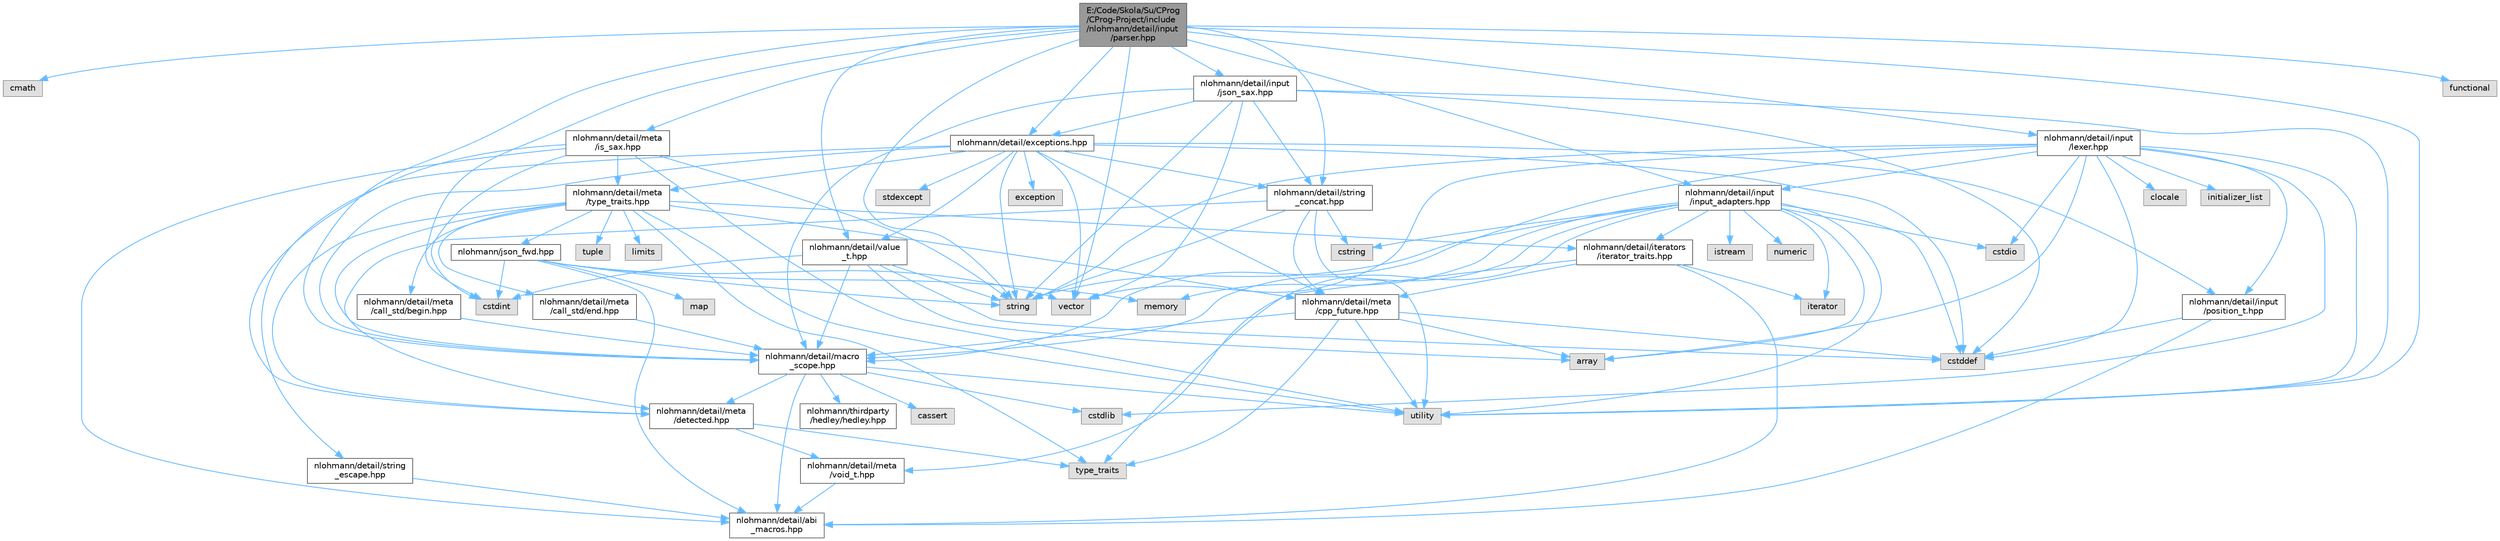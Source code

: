 digraph "E:/Code/Skola/Su/CProg/CProg-Project/include/nlohmann/detail/input/parser.hpp"
{
 // LATEX_PDF_SIZE
  bgcolor="transparent";
  edge [fontname=Helvetica,fontsize=10,labelfontname=Helvetica,labelfontsize=10];
  node [fontname=Helvetica,fontsize=10,shape=box,height=0.2,width=0.4];
  Node1 [id="Node000001",label="E:/Code/Skola/Su/CProg\l/CProg-Project/include\l/nlohmann/detail/input\l/parser.hpp",height=0.2,width=0.4,color="gray40", fillcolor="grey60", style="filled", fontcolor="black",tooltip=" "];
  Node1 -> Node2 [id="edge115_Node000001_Node000002",color="steelblue1",style="solid",tooltip=" "];
  Node2 [id="Node000002",label="cmath",height=0.2,width=0.4,color="grey60", fillcolor="#E0E0E0", style="filled",tooltip=" "];
  Node1 -> Node3 [id="edge116_Node000001_Node000003",color="steelblue1",style="solid",tooltip=" "];
  Node3 [id="Node000003",label="cstdint",height=0.2,width=0.4,color="grey60", fillcolor="#E0E0E0", style="filled",tooltip=" "];
  Node1 -> Node4 [id="edge117_Node000001_Node000004",color="steelblue1",style="solid",tooltip=" "];
  Node4 [id="Node000004",label="functional",height=0.2,width=0.4,color="grey60", fillcolor="#E0E0E0", style="filled",tooltip=" "];
  Node1 -> Node5 [id="edge118_Node000001_Node000005",color="steelblue1",style="solid",tooltip=" "];
  Node5 [id="Node000005",label="string",height=0.2,width=0.4,color="grey60", fillcolor="#E0E0E0", style="filled",tooltip=" "];
  Node1 -> Node6 [id="edge119_Node000001_Node000006",color="steelblue1",style="solid",tooltip=" "];
  Node6 [id="Node000006",label="utility",height=0.2,width=0.4,color="grey60", fillcolor="#E0E0E0", style="filled",tooltip=" "];
  Node1 -> Node7 [id="edge120_Node000001_Node000007",color="steelblue1",style="solid",tooltip=" "];
  Node7 [id="Node000007",label="vector",height=0.2,width=0.4,color="grey60", fillcolor="#E0E0E0", style="filled",tooltip=" "];
  Node1 -> Node8 [id="edge121_Node000001_Node000008",color="steelblue1",style="solid",tooltip=" "];
  Node8 [id="Node000008",label="nlohmann/detail/exceptions.hpp",height=0.2,width=0.4,color="grey40", fillcolor="white", style="filled",URL="$exceptions_8hpp.html",tooltip=" "];
  Node8 -> Node9 [id="edge122_Node000008_Node000009",color="steelblue1",style="solid",tooltip=" "];
  Node9 [id="Node000009",label="cstddef",height=0.2,width=0.4,color="grey60", fillcolor="#E0E0E0", style="filled",tooltip=" "];
  Node8 -> Node10 [id="edge123_Node000008_Node000010",color="steelblue1",style="solid",tooltip=" "];
  Node10 [id="Node000010",label="exception",height=0.2,width=0.4,color="grey60", fillcolor="#E0E0E0", style="filled",tooltip=" "];
  Node8 -> Node11 [id="edge124_Node000008_Node000011",color="steelblue1",style="solid",tooltip=" "];
  Node11 [id="Node000011",label="stdexcept",height=0.2,width=0.4,color="grey60", fillcolor="#E0E0E0", style="filled",tooltip=" "];
  Node8 -> Node5 [id="edge125_Node000008_Node000005",color="steelblue1",style="solid",tooltip=" "];
  Node8 -> Node7 [id="edge126_Node000008_Node000007",color="steelblue1",style="solid",tooltip=" "];
  Node8 -> Node12 [id="edge127_Node000008_Node000012",color="steelblue1",style="solid",tooltip=" "];
  Node12 [id="Node000012",label="nlohmann/detail/value\l_t.hpp",height=0.2,width=0.4,color="grey40", fillcolor="white", style="filled",URL="$value__t_8hpp.html",tooltip=" "];
  Node12 -> Node13 [id="edge128_Node000012_Node000013",color="steelblue1",style="solid",tooltip=" "];
  Node13 [id="Node000013",label="array",height=0.2,width=0.4,color="grey60", fillcolor="#E0E0E0", style="filled",tooltip=" "];
  Node12 -> Node9 [id="edge129_Node000012_Node000009",color="steelblue1",style="solid",tooltip=" "];
  Node12 -> Node3 [id="edge130_Node000012_Node000003",color="steelblue1",style="solid",tooltip=" "];
  Node12 -> Node5 [id="edge131_Node000012_Node000005",color="steelblue1",style="solid",tooltip=" "];
  Node12 -> Node14 [id="edge132_Node000012_Node000014",color="steelblue1",style="solid",tooltip=" "];
  Node14 [id="Node000014",label="nlohmann/detail/macro\l_scope.hpp",height=0.2,width=0.4,color="grey40", fillcolor="white", style="filled",URL="$macro__scope_8hpp.html",tooltip=" "];
  Node14 -> Node6 [id="edge133_Node000014_Node000006",color="steelblue1",style="solid",tooltip=" "];
  Node14 -> Node15 [id="edge134_Node000014_Node000015",color="steelblue1",style="solid",tooltip=" "];
  Node15 [id="Node000015",label="nlohmann/detail/meta\l/detected.hpp",height=0.2,width=0.4,color="grey40", fillcolor="white", style="filled",URL="$detected_8hpp.html",tooltip=" "];
  Node15 -> Node16 [id="edge135_Node000015_Node000016",color="steelblue1",style="solid",tooltip=" "];
  Node16 [id="Node000016",label="type_traits",height=0.2,width=0.4,color="grey60", fillcolor="#E0E0E0", style="filled",tooltip=" "];
  Node15 -> Node17 [id="edge136_Node000015_Node000017",color="steelblue1",style="solid",tooltip=" "];
  Node17 [id="Node000017",label="nlohmann/detail/meta\l/void_t.hpp",height=0.2,width=0.4,color="grey40", fillcolor="white", style="filled",URL="$void__t_8hpp.html",tooltip=" "];
  Node17 -> Node18 [id="edge137_Node000017_Node000018",color="steelblue1",style="solid",tooltip=" "];
  Node18 [id="Node000018",label="nlohmann/detail/abi\l_macros.hpp",height=0.2,width=0.4,color="grey40", fillcolor="white", style="filled",URL="$abi__macros_8hpp.html",tooltip=" "];
  Node14 -> Node19 [id="edge138_Node000014_Node000019",color="steelblue1",style="solid",tooltip=" "];
  Node19 [id="Node000019",label="nlohmann/thirdparty\l/hedley/hedley.hpp",height=0.2,width=0.4,color="grey40", fillcolor="white", style="filled",URL="$hedley_8hpp.html",tooltip=" "];
  Node14 -> Node18 [id="edge139_Node000014_Node000018",color="steelblue1",style="solid",tooltip=" "];
  Node14 -> Node20 [id="edge140_Node000014_Node000020",color="steelblue1",style="solid",tooltip=" "];
  Node20 [id="Node000020",label="cstdlib",height=0.2,width=0.4,color="grey60", fillcolor="#E0E0E0", style="filled",tooltip=" "];
  Node14 -> Node21 [id="edge141_Node000014_Node000021",color="steelblue1",style="solid",tooltip=" "];
  Node21 [id="Node000021",label="cassert",height=0.2,width=0.4,color="grey60", fillcolor="#E0E0E0", style="filled",tooltip=" "];
  Node8 -> Node22 [id="edge142_Node000008_Node000022",color="steelblue1",style="solid",tooltip=" "];
  Node22 [id="Node000022",label="nlohmann/detail/string\l_escape.hpp",height=0.2,width=0.4,color="grey40", fillcolor="white", style="filled",URL="$string__escape_8hpp.html",tooltip=" "];
  Node22 -> Node18 [id="edge143_Node000022_Node000018",color="steelblue1",style="solid",tooltip=" "];
  Node8 -> Node23 [id="edge144_Node000008_Node000023",color="steelblue1",style="solid",tooltip=" "];
  Node23 [id="Node000023",label="nlohmann/detail/input\l/position_t.hpp",height=0.2,width=0.4,color="grey40", fillcolor="white", style="filled",URL="$position__t_8hpp.html",tooltip=" "];
  Node23 -> Node9 [id="edge145_Node000023_Node000009",color="steelblue1",style="solid",tooltip=" "];
  Node23 -> Node18 [id="edge146_Node000023_Node000018",color="steelblue1",style="solid",tooltip=" "];
  Node8 -> Node14 [id="edge147_Node000008_Node000014",color="steelblue1",style="solid",tooltip=" "];
  Node8 -> Node24 [id="edge148_Node000008_Node000024",color="steelblue1",style="solid",tooltip=" "];
  Node24 [id="Node000024",label="nlohmann/detail/meta\l/cpp_future.hpp",height=0.2,width=0.4,color="grey40", fillcolor="white", style="filled",URL="$cpp__future_8hpp.html",tooltip=" "];
  Node24 -> Node13 [id="edge149_Node000024_Node000013",color="steelblue1",style="solid",tooltip=" "];
  Node24 -> Node9 [id="edge150_Node000024_Node000009",color="steelblue1",style="solid",tooltip=" "];
  Node24 -> Node16 [id="edge151_Node000024_Node000016",color="steelblue1",style="solid",tooltip=" "];
  Node24 -> Node6 [id="edge152_Node000024_Node000006",color="steelblue1",style="solid",tooltip=" "];
  Node24 -> Node14 [id="edge153_Node000024_Node000014",color="steelblue1",style="solid",tooltip=" "];
  Node8 -> Node25 [id="edge154_Node000008_Node000025",color="steelblue1",style="solid",tooltip=" "];
  Node25 [id="Node000025",label="nlohmann/detail/meta\l/type_traits.hpp",height=0.2,width=0.4,color="grey40", fillcolor="white", style="filled",URL="$type__traits_8hpp.html",tooltip=" "];
  Node25 -> Node26 [id="edge155_Node000025_Node000026",color="steelblue1",style="solid",tooltip=" "];
  Node26 [id="Node000026",label="limits",height=0.2,width=0.4,color="grey60", fillcolor="#E0E0E0", style="filled",tooltip=" "];
  Node25 -> Node16 [id="edge156_Node000025_Node000016",color="steelblue1",style="solid",tooltip=" "];
  Node25 -> Node6 [id="edge157_Node000025_Node000006",color="steelblue1",style="solid",tooltip=" "];
  Node25 -> Node27 [id="edge158_Node000025_Node000027",color="steelblue1",style="solid",tooltip=" "];
  Node27 [id="Node000027",label="tuple",height=0.2,width=0.4,color="grey60", fillcolor="#E0E0E0", style="filled",tooltip=" "];
  Node25 -> Node28 [id="edge159_Node000025_Node000028",color="steelblue1",style="solid",tooltip=" "];
  Node28 [id="Node000028",label="nlohmann/detail/iterators\l/iterator_traits.hpp",height=0.2,width=0.4,color="grey40", fillcolor="white", style="filled",URL="$iterator__traits_8hpp.html",tooltip=" "];
  Node28 -> Node29 [id="edge160_Node000028_Node000029",color="steelblue1",style="solid",tooltip=" "];
  Node29 [id="Node000029",label="iterator",height=0.2,width=0.4,color="grey60", fillcolor="#E0E0E0", style="filled",tooltip=" "];
  Node28 -> Node18 [id="edge161_Node000028_Node000018",color="steelblue1",style="solid",tooltip=" "];
  Node28 -> Node17 [id="edge162_Node000028_Node000017",color="steelblue1",style="solid",tooltip=" "];
  Node28 -> Node24 [id="edge163_Node000028_Node000024",color="steelblue1",style="solid",tooltip=" "];
  Node25 -> Node14 [id="edge164_Node000025_Node000014",color="steelblue1",style="solid",tooltip=" "];
  Node25 -> Node30 [id="edge165_Node000025_Node000030",color="steelblue1",style="solid",tooltip=" "];
  Node30 [id="Node000030",label="nlohmann/detail/meta\l/call_std/begin.hpp",height=0.2,width=0.4,color="grey40", fillcolor="white", style="filled",URL="$begin_8hpp.html",tooltip=" "];
  Node30 -> Node14 [id="edge166_Node000030_Node000014",color="steelblue1",style="solid",tooltip=" "];
  Node25 -> Node31 [id="edge167_Node000025_Node000031",color="steelblue1",style="solid",tooltip=" "];
  Node31 [id="Node000031",label="nlohmann/detail/meta\l/call_std/end.hpp",height=0.2,width=0.4,color="grey40", fillcolor="white", style="filled",URL="$end_8hpp.html",tooltip=" "];
  Node31 -> Node14 [id="edge168_Node000031_Node000014",color="steelblue1",style="solid",tooltip=" "];
  Node25 -> Node24 [id="edge169_Node000025_Node000024",color="steelblue1",style="solid",tooltip=" "];
  Node25 -> Node15 [id="edge170_Node000025_Node000015",color="steelblue1",style="solid",tooltip=" "];
  Node25 -> Node32 [id="edge171_Node000025_Node000032",color="steelblue1",style="solid",tooltip=" "];
  Node32 [id="Node000032",label="nlohmann/json_fwd.hpp",height=0.2,width=0.4,color="grey40", fillcolor="white", style="filled",URL="$json__fwd_8hpp.html",tooltip=" "];
  Node32 -> Node3 [id="edge172_Node000032_Node000003",color="steelblue1",style="solid",tooltip=" "];
  Node32 -> Node33 [id="edge173_Node000032_Node000033",color="steelblue1",style="solid",tooltip=" "];
  Node33 [id="Node000033",label="map",height=0.2,width=0.4,color="grey60", fillcolor="#E0E0E0", style="filled",tooltip=" "];
  Node32 -> Node34 [id="edge174_Node000032_Node000034",color="steelblue1",style="solid",tooltip=" "];
  Node34 [id="Node000034",label="memory",height=0.2,width=0.4,color="grey60", fillcolor="#E0E0E0", style="filled",tooltip=" "];
  Node32 -> Node5 [id="edge175_Node000032_Node000005",color="steelblue1",style="solid",tooltip=" "];
  Node32 -> Node7 [id="edge176_Node000032_Node000007",color="steelblue1",style="solid",tooltip=" "];
  Node32 -> Node18 [id="edge177_Node000032_Node000018",color="steelblue1",style="solid",tooltip=" "];
  Node8 -> Node35 [id="edge178_Node000008_Node000035",color="steelblue1",style="solid",tooltip=" "];
  Node35 [id="Node000035",label="nlohmann/detail/string\l_concat.hpp",height=0.2,width=0.4,color="grey40", fillcolor="white", style="filled",URL="$string__concat_8hpp.html",tooltip=" "];
  Node35 -> Node36 [id="edge179_Node000035_Node000036",color="steelblue1",style="solid",tooltip=" "];
  Node36 [id="Node000036",label="cstring",height=0.2,width=0.4,color="grey60", fillcolor="#E0E0E0", style="filled",tooltip=" "];
  Node35 -> Node5 [id="edge180_Node000035_Node000005",color="steelblue1",style="solid",tooltip=" "];
  Node35 -> Node6 [id="edge181_Node000035_Node000006",color="steelblue1",style="solid",tooltip=" "];
  Node35 -> Node24 [id="edge182_Node000035_Node000024",color="steelblue1",style="solid",tooltip=" "];
  Node35 -> Node15 [id="edge183_Node000035_Node000015",color="steelblue1",style="solid",tooltip=" "];
  Node1 -> Node37 [id="edge184_Node000001_Node000037",color="steelblue1",style="solid",tooltip=" "];
  Node37 [id="Node000037",label="nlohmann/detail/input\l/input_adapters.hpp",height=0.2,width=0.4,color="grey40", fillcolor="white", style="filled",URL="$input__adapters_8hpp.html",tooltip=" "];
  Node37 -> Node13 [id="edge185_Node000037_Node000013",color="steelblue1",style="solid",tooltip=" "];
  Node37 -> Node9 [id="edge186_Node000037_Node000009",color="steelblue1",style="solid",tooltip=" "];
  Node37 -> Node36 [id="edge187_Node000037_Node000036",color="steelblue1",style="solid",tooltip=" "];
  Node37 -> Node29 [id="edge188_Node000037_Node000029",color="steelblue1",style="solid",tooltip=" "];
  Node37 -> Node34 [id="edge189_Node000037_Node000034",color="steelblue1",style="solid",tooltip=" "];
  Node37 -> Node38 [id="edge190_Node000037_Node000038",color="steelblue1",style="solid",tooltip=" "];
  Node38 [id="Node000038",label="numeric",height=0.2,width=0.4,color="grey60", fillcolor="#E0E0E0", style="filled",tooltip=" "];
  Node37 -> Node5 [id="edge191_Node000037_Node000005",color="steelblue1",style="solid",tooltip=" "];
  Node37 -> Node16 [id="edge192_Node000037_Node000016",color="steelblue1",style="solid",tooltip=" "];
  Node37 -> Node6 [id="edge193_Node000037_Node000006",color="steelblue1",style="solid",tooltip=" "];
  Node37 -> Node39 [id="edge194_Node000037_Node000039",color="steelblue1",style="solid",tooltip=" "];
  Node39 [id="Node000039",label="cstdio",height=0.2,width=0.4,color="grey60", fillcolor="#E0E0E0", style="filled",tooltip=" "];
  Node37 -> Node40 [id="edge195_Node000037_Node000040",color="steelblue1",style="solid",tooltip=" "];
  Node40 [id="Node000040",label="istream",height=0.2,width=0.4,color="grey60", fillcolor="#E0E0E0", style="filled",tooltip=" "];
  Node37 -> Node28 [id="edge196_Node000037_Node000028",color="steelblue1",style="solid",tooltip=" "];
  Node37 -> Node14 [id="edge197_Node000037_Node000014",color="steelblue1",style="solid",tooltip=" "];
  Node1 -> Node41 [id="edge198_Node000001_Node000041",color="steelblue1",style="solid",tooltip=" "];
  Node41 [id="Node000041",label="nlohmann/detail/input\l/json_sax.hpp",height=0.2,width=0.4,color="grey40", fillcolor="white", style="filled",URL="$json__sax_8hpp.html",tooltip=" "];
  Node41 -> Node9 [id="edge199_Node000041_Node000009",color="steelblue1",style="solid",tooltip=" "];
  Node41 -> Node5 [id="edge200_Node000041_Node000005",color="steelblue1",style="solid",tooltip=" "];
  Node41 -> Node6 [id="edge201_Node000041_Node000006",color="steelblue1",style="solid",tooltip=" "];
  Node41 -> Node7 [id="edge202_Node000041_Node000007",color="steelblue1",style="solid",tooltip=" "];
  Node41 -> Node8 [id="edge203_Node000041_Node000008",color="steelblue1",style="solid",tooltip=" "];
  Node41 -> Node14 [id="edge204_Node000041_Node000014",color="steelblue1",style="solid",tooltip=" "];
  Node41 -> Node35 [id="edge205_Node000041_Node000035",color="steelblue1",style="solid",tooltip=" "];
  Node1 -> Node42 [id="edge206_Node000001_Node000042",color="steelblue1",style="solid",tooltip=" "];
  Node42 [id="Node000042",label="nlohmann/detail/input\l/lexer.hpp",height=0.2,width=0.4,color="grey40", fillcolor="white", style="filled",URL="$lexer_8hpp.html",tooltip=" "];
  Node42 -> Node13 [id="edge207_Node000042_Node000013",color="steelblue1",style="solid",tooltip=" "];
  Node42 -> Node43 [id="edge208_Node000042_Node000043",color="steelblue1",style="solid",tooltip=" "];
  Node43 [id="Node000043",label="clocale",height=0.2,width=0.4,color="grey60", fillcolor="#E0E0E0", style="filled",tooltip=" "];
  Node42 -> Node9 [id="edge209_Node000042_Node000009",color="steelblue1",style="solid",tooltip=" "];
  Node42 -> Node39 [id="edge210_Node000042_Node000039",color="steelblue1",style="solid",tooltip=" "];
  Node42 -> Node20 [id="edge211_Node000042_Node000020",color="steelblue1",style="solid",tooltip=" "];
  Node42 -> Node44 [id="edge212_Node000042_Node000044",color="steelblue1",style="solid",tooltip=" "];
  Node44 [id="Node000044",label="initializer_list",height=0.2,width=0.4,color="grey60", fillcolor="#E0E0E0", style="filled",tooltip=" "];
  Node42 -> Node5 [id="edge213_Node000042_Node000005",color="steelblue1",style="solid",tooltip=" "];
  Node42 -> Node6 [id="edge214_Node000042_Node000006",color="steelblue1",style="solid",tooltip=" "];
  Node42 -> Node7 [id="edge215_Node000042_Node000007",color="steelblue1",style="solid",tooltip=" "];
  Node42 -> Node37 [id="edge216_Node000042_Node000037",color="steelblue1",style="solid",tooltip=" "];
  Node42 -> Node23 [id="edge217_Node000042_Node000023",color="steelblue1",style="solid",tooltip=" "];
  Node42 -> Node14 [id="edge218_Node000042_Node000014",color="steelblue1",style="solid",tooltip=" "];
  Node1 -> Node14 [id="edge219_Node000001_Node000014",color="steelblue1",style="solid",tooltip=" "];
  Node1 -> Node45 [id="edge220_Node000001_Node000045",color="steelblue1",style="solid",tooltip=" "];
  Node45 [id="Node000045",label="nlohmann/detail/meta\l/is_sax.hpp",height=0.2,width=0.4,color="grey40", fillcolor="white", style="filled",URL="$is__sax_8hpp.html",tooltip=" "];
  Node45 -> Node3 [id="edge221_Node000045_Node000003",color="steelblue1",style="solid",tooltip=" "];
  Node45 -> Node6 [id="edge222_Node000045_Node000006",color="steelblue1",style="solid",tooltip=" "];
  Node45 -> Node5 [id="edge223_Node000045_Node000005",color="steelblue1",style="solid",tooltip=" "];
  Node45 -> Node18 [id="edge224_Node000045_Node000018",color="steelblue1",style="solid",tooltip=" "];
  Node45 -> Node15 [id="edge225_Node000045_Node000015",color="steelblue1",style="solid",tooltip=" "];
  Node45 -> Node25 [id="edge226_Node000045_Node000025",color="steelblue1",style="solid",tooltip=" "];
  Node1 -> Node35 [id="edge227_Node000001_Node000035",color="steelblue1",style="solid",tooltip=" "];
  Node1 -> Node12 [id="edge228_Node000001_Node000012",color="steelblue1",style="solid",tooltip=" "];
}

